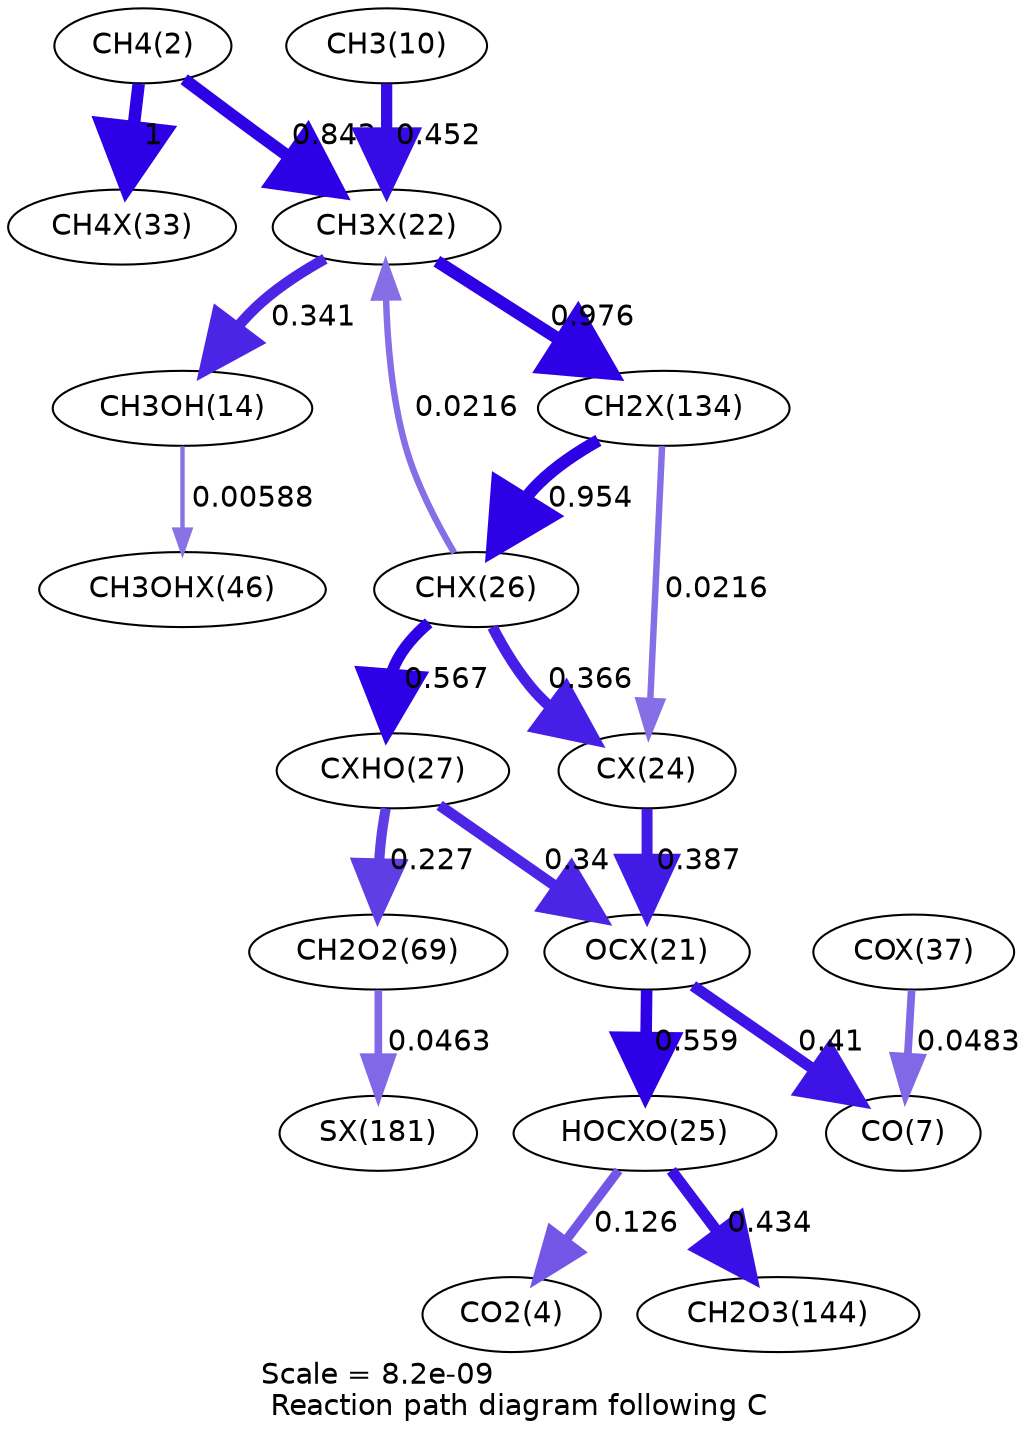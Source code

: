 digraph reaction_paths {
center=1;
s4 -> s34[fontname="Helvetica", penwidth=6, arrowsize=3, color="0.7, 1.5, 0.9"
, label=" 1"];
s4 -> s28[fontname="Helvetica", penwidth=5.87, arrowsize=2.94, color="0.7, 1.34, 0.9"
, label=" 0.843"];
s12 -> s28[fontname="Helvetica", penwidth=5.4, arrowsize=2.7, color="0.7, 0.952, 0.9"
, label=" 0.452"];
s28 -> s16[fontname="Helvetica", penwidth=5.19, arrowsize=2.59, color="0.7, 0.841, 0.9"
, label=" 0.341"];
s28 -> s43[fontname="Helvetica", penwidth=5.98, arrowsize=2.99, color="0.7, 1.48, 0.9"
, label=" 0.976"];
s32 -> s28[fontname="Helvetica", penwidth=3.1, arrowsize=1.55, color="0.7, 0.522, 0.9"
, label=" 0.0216"];
s16 -> s42[fontname="Helvetica", penwidth=2.12, arrowsize=1.06, color="0.7, 0.506, 0.9"
, label=" 0.00588"];
s43 -> s32[fontname="Helvetica", penwidth=5.96, arrowsize=2.98, color="0.7, 1.45, 0.9"
, label=" 0.954"];
s43 -> s30[fontname="Helvetica", penwidth=3.1, arrowsize=1.55, color="0.7, 0.522, 0.9"
, label=" 0.0216"];
s32 -> s33[fontname="Helvetica", penwidth=5.57, arrowsize=2.79, color="0.7, 1.07, 0.9"
, label=" 0.567"];
s32 -> s30[fontname="Helvetica", penwidth=5.24, arrowsize=2.62, color="0.7, 0.866, 0.9"
, label=" 0.366"];
s33 -> s27[fontname="Helvetica", penwidth=5.19, arrowsize=2.59, color="0.7, 0.84, 0.9"
, label=" 0.34"];
s33 -> s21[fontname="Helvetica", penwidth=4.88, arrowsize=2.44, color="0.7, 0.727, 0.9"
, label=" 0.227"];
s27 -> s9[fontname="Helvetica", penwidth=5.33, arrowsize=2.66, color="0.7, 0.91, 0.9"
, label=" 0.41"];
s38 -> s9[fontname="Helvetica", penwidth=3.71, arrowsize=1.86, color="0.7, 0.548, 0.9"
, label=" 0.0483"];
s27 -> s31[fontname="Helvetica", penwidth=5.56, arrowsize=2.78, color="0.7, 1.06, 0.9"
, label=" 0.559"];
s30 -> s27[fontname="Helvetica", penwidth=5.28, arrowsize=2.64, color="0.7, 0.887, 0.9"
, label=" 0.387"];
s31 -> s6[fontname="Helvetica", penwidth=4.43, arrowsize=2.22, color="0.7, 0.626, 0.9"
, label=" 0.126"];
s31 -> s22[fontname="Helvetica", penwidth=5.37, arrowsize=2.68, color="0.7, 0.934, 0.9"
, label=" 0.434"];
s21 -> s48[fontname="Helvetica", penwidth=3.68, arrowsize=1.84, color="0.7, 0.546, 0.9"
, label=" 0.0463"];
s4 [ fontname="Helvetica", label="CH4(2)"];
s6 [ fontname="Helvetica", label="CO2(4)"];
s9 [ fontname="Helvetica", label="CO(7)"];
s12 [ fontname="Helvetica", label="CH3(10)"];
s16 [ fontname="Helvetica", label="CH3OH(14)"];
s21 [ fontname="Helvetica", label="CH2O2(69)"];
s22 [ fontname="Helvetica", label="CH2O3(144)"];
s27 [ fontname="Helvetica", label="OCX(21)"];
s28 [ fontname="Helvetica", label="CH3X(22)"];
s30 [ fontname="Helvetica", label="CX(24)"];
s31 [ fontname="Helvetica", label="HOCXO(25)"];
s32 [ fontname="Helvetica", label="CHX(26)"];
s33 [ fontname="Helvetica", label="CXHO(27)"];
s34 [ fontname="Helvetica", label="CH4X(33)"];
s38 [ fontname="Helvetica", label="COX(37)"];
s42 [ fontname="Helvetica", label="CH3OHX(46)"];
s43 [ fontname="Helvetica", label="CH2X(134)"];
s48 [ fontname="Helvetica", label="SX(181)"];
 label = "Scale = 8.2e-09\l Reaction path diagram following C";
 fontname = "Helvetica";
}
